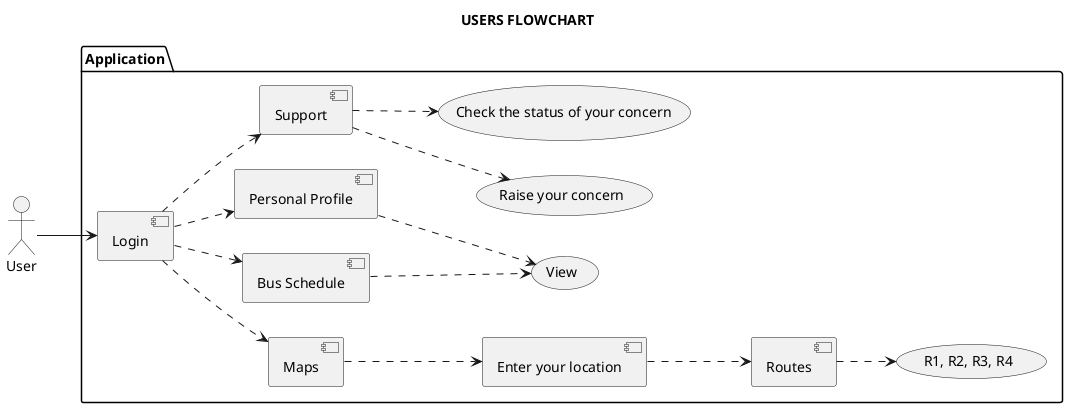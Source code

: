 @startuml User
title USERS FLOWCHART
left to right direction 

actor User

package Application{
    usecase "Login" as [loginpage]

    'General Maps
    [loginpage]..> [Maps]
    [Maps]..>[Enter your location]
    [Enter your location]..>[Routes]
    [Routes]..>(R1, R2, R3, R4)

    'Landmarks
    [loginpage]..> [Bus Schedule]
    [Bus Schedule]..> (View)
    
    'Personal Profile
    [loginpage]..> [Personal Profile]
    [Personal Profile]..> (View)
    
    'Support
    [loginpage]..> [Support]
    [Support]..> (Raise your concern)
    [Support]..> (Check the status of your concern)


    }

    User --> loginpage
    @enduml

